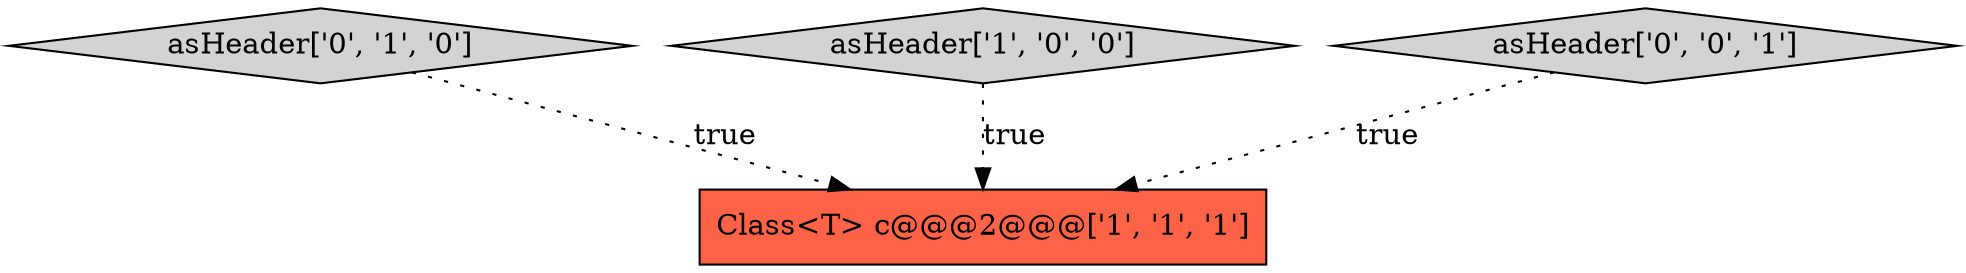 digraph {
2 [style = filled, label = "asHeader['0', '1', '0']", fillcolor = lightgray, shape = diamond image = "AAA0AAABBB2BBB"];
1 [style = filled, label = "Class<T> c@@@2@@@['1', '1', '1']", fillcolor = tomato, shape = box image = "AAA0AAABBB1BBB"];
0 [style = filled, label = "asHeader['1', '0', '0']", fillcolor = lightgray, shape = diamond image = "AAA0AAABBB1BBB"];
3 [style = filled, label = "asHeader['0', '0', '1']", fillcolor = lightgray, shape = diamond image = "AAA0AAABBB3BBB"];
2->1 [style = dotted, label="true"];
0->1 [style = dotted, label="true"];
3->1 [style = dotted, label="true"];
}

